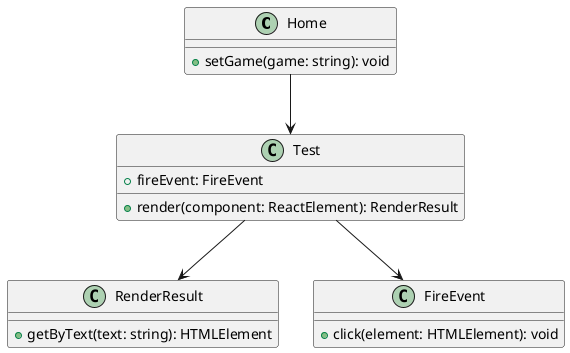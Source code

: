 
@startuml
class Home {
    + setGame(game: string): void
}

class Test {
    + render(component: ReactElement): RenderResult
    + fireEvent: FireEvent
}

class RenderResult {
    + getByText(text: string): HTMLElement
}

class FireEvent {
    + click(element: HTMLElement): void
}

Home --> Test
Test --> RenderResult
Test --> FireEvent
@enduml
